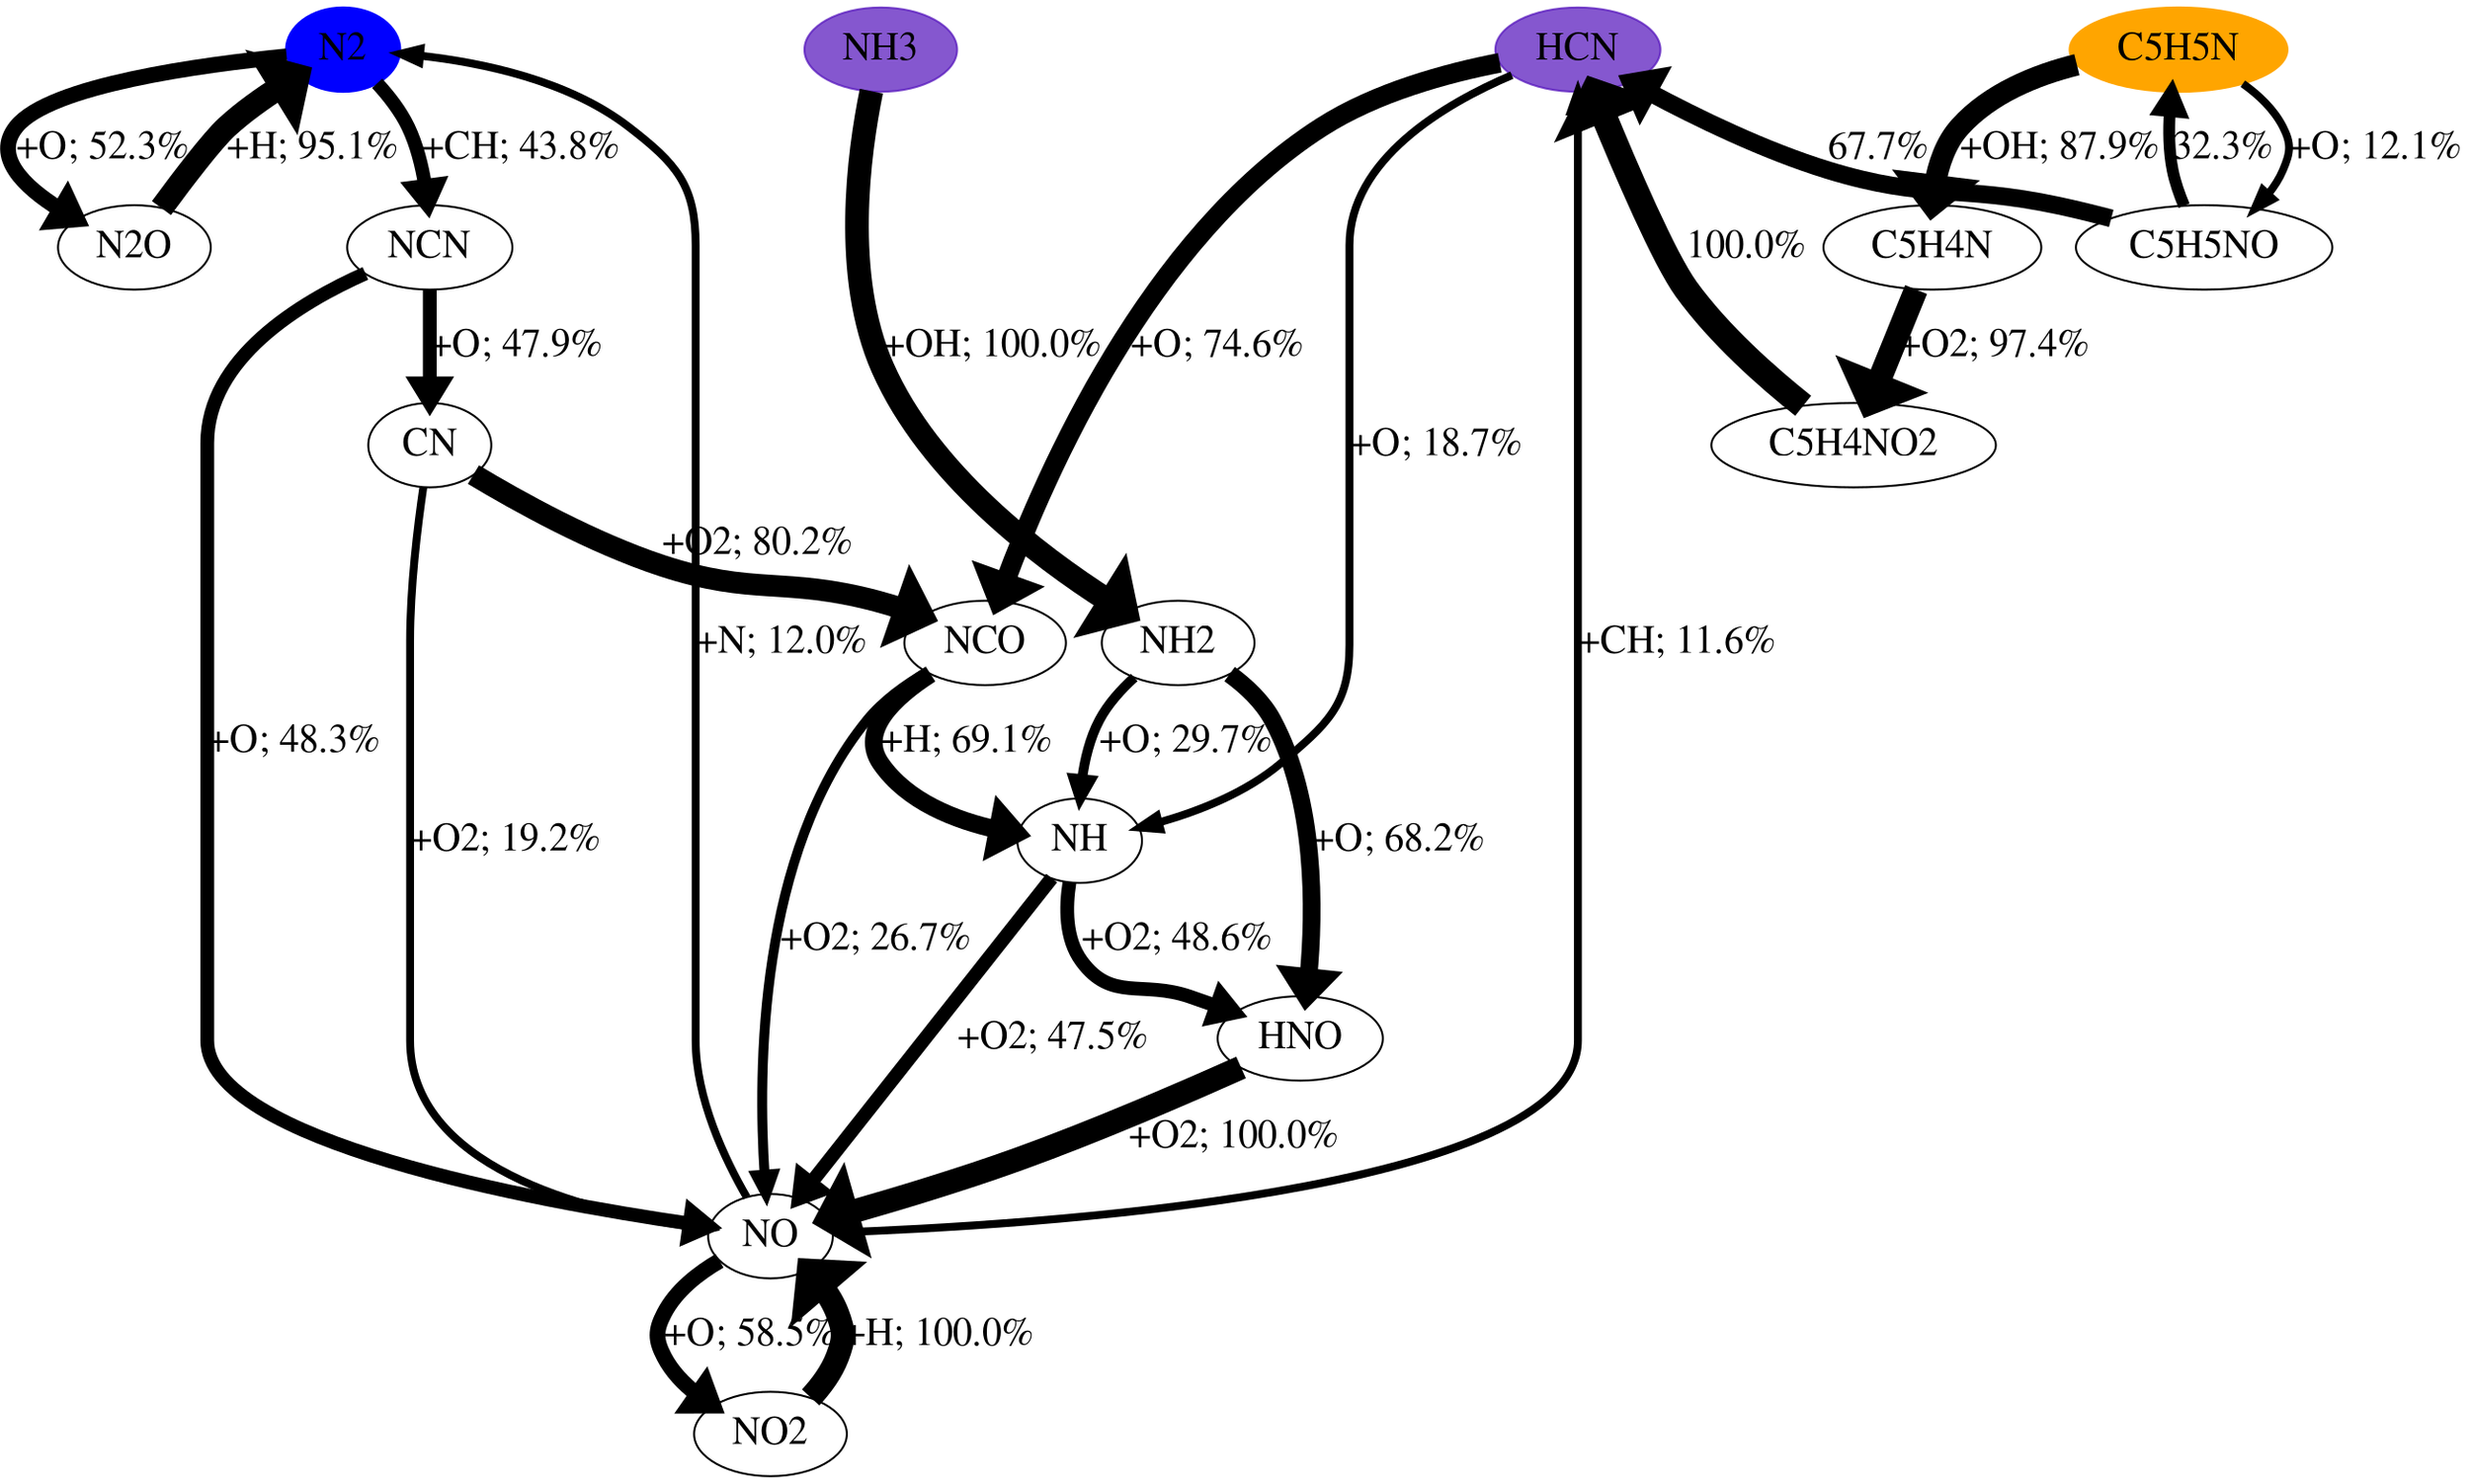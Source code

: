 digraph {
    graph [b="0,0,1558,558", rankdir=TB, center=true];
	NO -> N2 [label="+N; 12.0%" fontcolor=black fontname=Times fontsize=20 penwidth=4]
	NO -> NO2 [label="+O; 58.5%" fontcolor=black fontname=Times fontsize=20 penwidth=8]
	NO -> HCN [label="+CH; 11.6%" fontcolor=black fontname=Times fontsize=20 penwidth=4]
	NO2 -> NO [label="+H; 100.0%" fontcolor=black fontname=Times fontsize=20 penwidth=12]
	HCN -> NH [label="+O; 18.7%" fontcolor=black fontname=Times fontsize=20 penwidth=4]
	HCN -> NCO [label="+O; 74.6%" fontcolor=black fontname=Times fontsize=20 penwidth=10]
	NH3 -> NH2 [label="+OH; 100.0%" fontcolor=black fontname=Times fontsize=20 penwidth=12]
	N2 -> N2O [label="+O; 52.3%" fontcolor=black fontname=Times fontsize=20 penwidth=8]
	N2 -> NCN [label="+CH; 43.8%" fontcolor=black fontname=Times fontsize=20 penwidth=7]
	C5H5N -> C5H4N [label="+OH; 87.9%" fontcolor=black fontname=Times fontsize=20 penwidth=11]
	C5H5N -> C5H5NO [label="+O; 12.1%" fontcolor=black fontname=Times fontsize=20 penwidth=4]
	NH -> HNO [label="+O2; 48.6%" fontcolor=black fontname=Times fontsize=20 penwidth=7]
	NH -> NO [label="+O2; 47.5%" fontcolor=black fontname=Times fontsize=20 penwidth=7]
	NCO -> NH [label="+H; 69.1%" fontcolor=black fontname=Times fontsize=20 penwidth=9]
	NCO -> NO [label="+O2; 26.7%" fontcolor=black fontname=Times fontsize=20 penwidth=5]
	NH2 -> NH [label="+O; 29.7%" fontcolor=black fontname=Times fontsize=20 penwidth=5]
	NH2 -> HNO [label="+O; 68.2%" fontcolor=black fontname=Times fontsize=20 penwidth=9]
	N2O -> N2 [label="+H; 95.1%" fontcolor=black fontname=Times fontsize=20 penwidth=12]
	NCN -> NO [label="+O; 48.3%" fontcolor=black fontname=Times fontsize=20 penwidth=7]
	NCN -> CN [label="+O; 47.9%" fontcolor=black fontname=Times fontsize=20 penwidth=7]
	C5H4N -> C5H4NO2 [label="+O2; 97.4%" fontcolor=black fontname=Times fontsize=20 penwidth=12]
	C5H5NO -> HCN [label="67.7%" fontcolor=black fontname=Times fontsize=20 penwidth=9]
	C5H5NO -> C5H5N [label="32.3%" fontcolor=black fontname=Times fontsize=20 penwidth=6]
	HNO -> NO [label="+O2; 100.0%" fontcolor=black fontname=Times fontsize=20 penwidth=12]
	CN -> NO [label="+O2; 19.2%" fontcolor=black fontname=Times fontsize=20 penwidth=4]
	CN -> NCO [label="+O2; 80.2%" fontcolor=black fontname=Times fontsize=20 penwidth=11]
	C5H4NO2 -> HCN [label="100.0%" fontcolor=black fontname=Times fontsize=20 penwidth=13]
	NO [fontname=Times fontsize=20]
	NO2 [fontname=Times fontsize=20]
	HCN [fontname=Times fontsize=20]
	NH3 [fontname=Times fontsize=20]
	N2 [fontname=Times fontsize=20]
	C5H5N [fontname=Times fontsize=20]
	NH [fontname=Times fontsize=20]
	NCO [fontname=Times fontsize=20]
	NH2 [fontname=Times fontsize=20]
	N2O [fontname=Times fontsize=20]
	NCN [fontname=Times fontsize=20]
	C5H4N [fontname=Times fontsize=20]
	C5H5NO [fontname=Times fontsize=20]
	HNO [fontname=Times fontsize=20]
	CN [fontname=Times fontsize=20]
	C5H4NO2 [fontname=Times fontsize=20]
	HCN [color="#500dbab1" fillcolor="#500dbab1" style=filled]
	NH3 [color="#500dbab1" fillcolor="#500dbab1" style=filled]
	C5H5N [color=orange fillcolor=orange style=filled]
	N2 [color=blue fillcolor=blue style=filled]

    {rank="source"; C5H5N,NH3,HCN,N2}
}